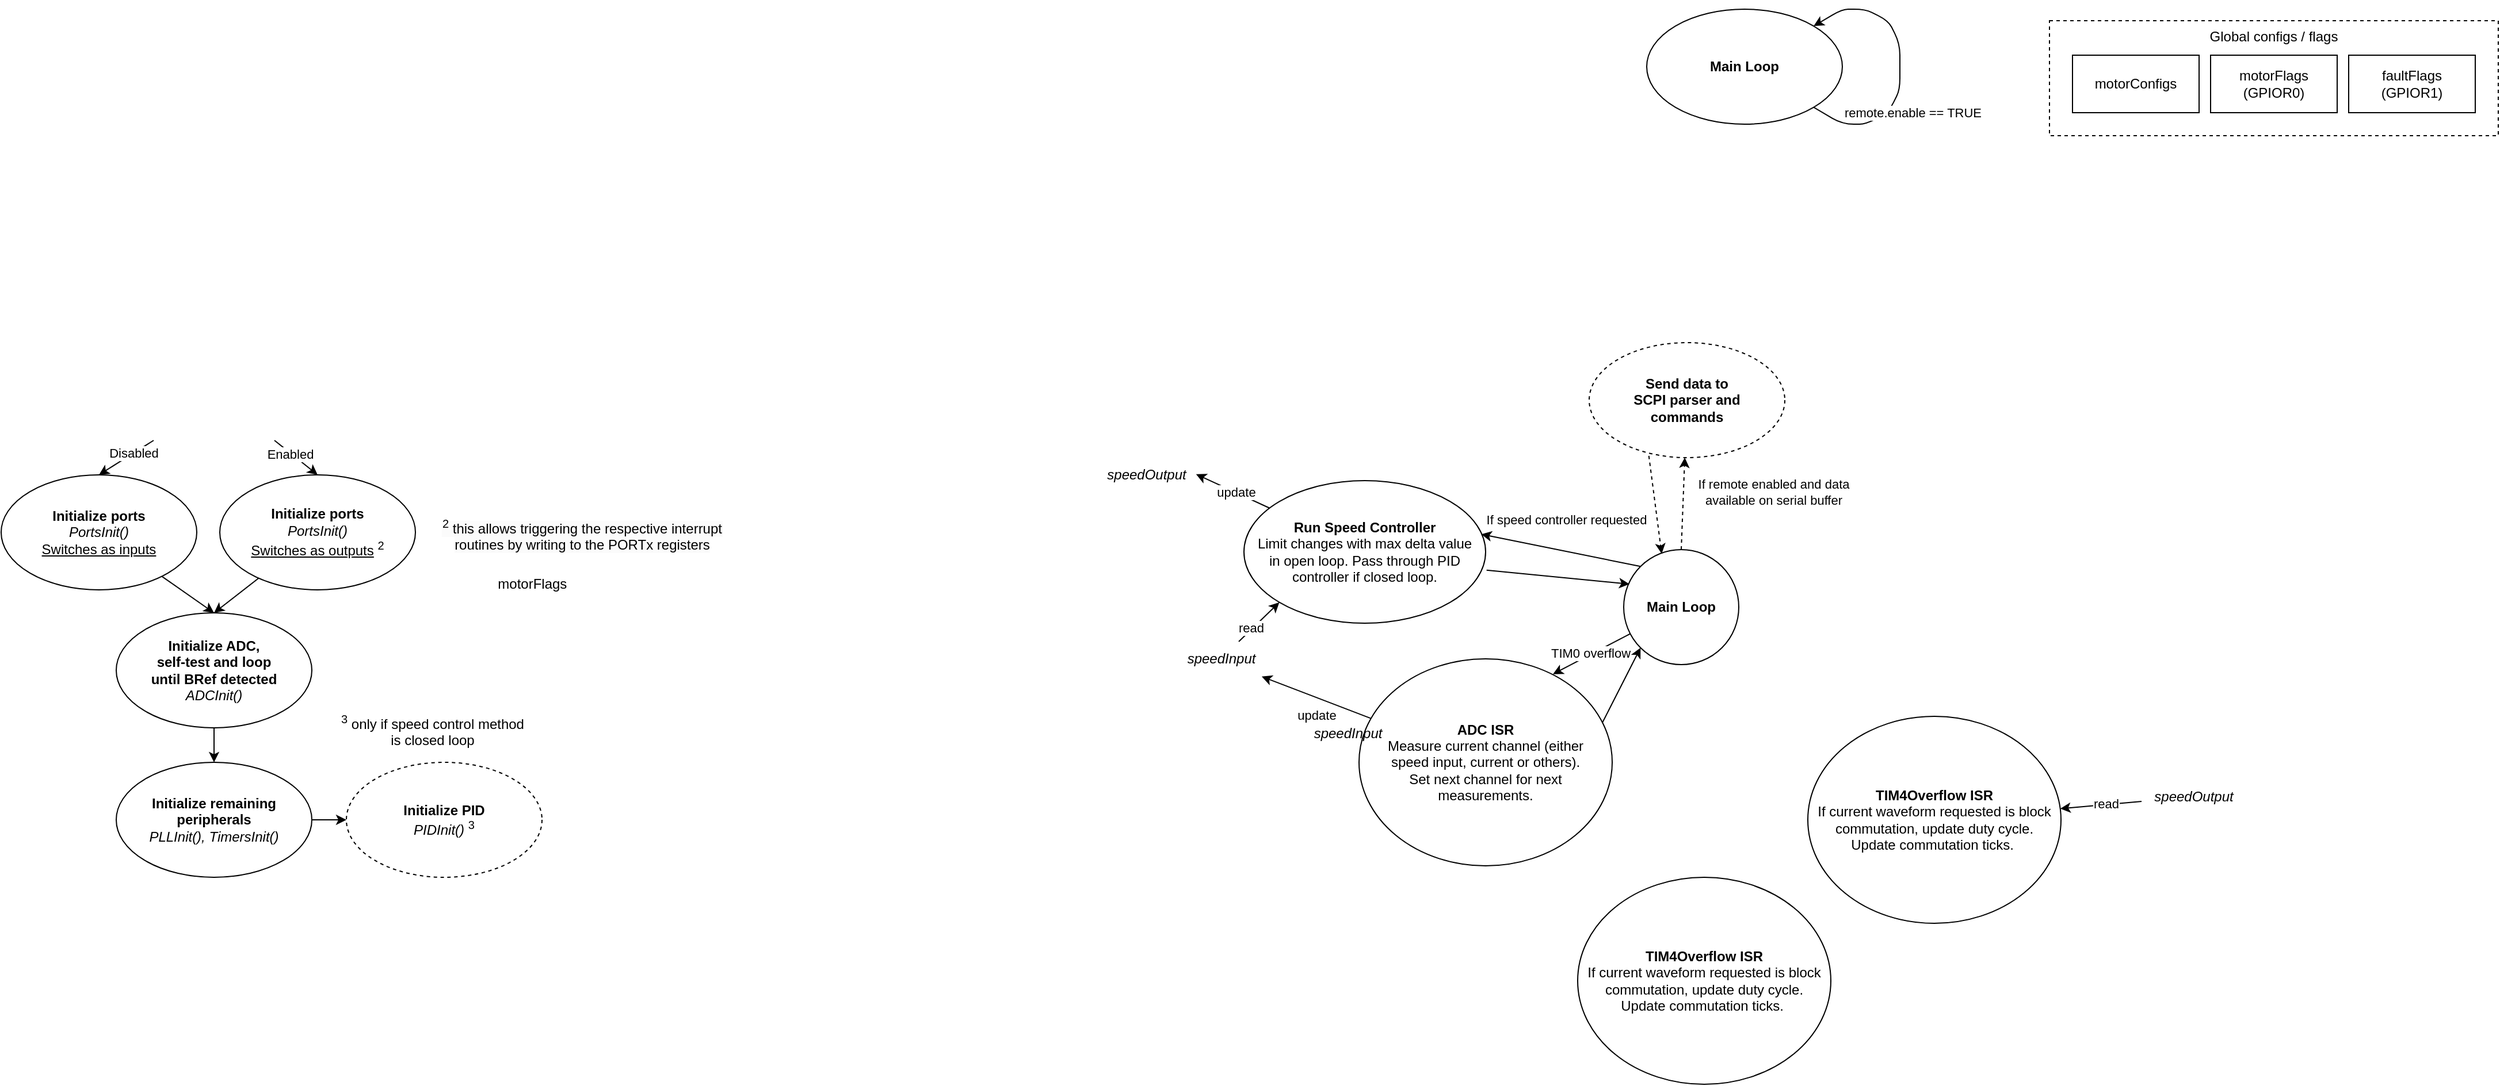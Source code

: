 <mxfile>
    <diagram id="hs6UDYdS59wV-6m-uYcL" name="Page-1">
        <mxGraphModel dx="2503" dy="1474" grid="1" gridSize="10" guides="1" tooltips="1" connect="1" arrows="1" fold="1" page="1" pageScale="1" pageWidth="1169" pageHeight="827" math="0" shadow="0">
            <root>
                <mxCell id="0"/>
                <mxCell id="1" parent="0"/>
                <mxCell id="51" value="" style="edgeStyle=none;jumpStyle=arc;html=1;targetPerimeterSpacing=0;" parent="1" source="10" target="49" edge="1">
                    <mxGeometry relative="1" as="geometry"/>
                </mxCell>
                <mxCell id="10" value="&lt;b style=&quot;border-color: var(--border-color);&quot;&gt;Initialize ADC, &lt;br&gt;self-test and loop &lt;br&gt;until BRef detected&lt;br style=&quot;border-color: var(--border-color);&quot;&gt;&lt;/b&gt;&lt;span style=&quot;border-color: var(--border-color); background-color: initial;&quot;&gt;&lt;i style=&quot;border-color: var(--border-color);&quot;&gt;ADCInit()&lt;br style=&quot;border-color: var(--border-color);&quot;&gt;&lt;/i&gt;&lt;/span&gt;" style="ellipse;whiteSpace=wrap;html=1;" parent="1" vertex="1">
                    <mxGeometry x="-950" y="455" width="170" height="100" as="geometry"/>
                </mxCell>
                <mxCell id="18" value="&lt;b&gt;Initialize PID&lt;br&gt;&lt;/b&gt;&lt;i&gt;PIDInit() &lt;/i&gt;&lt;sup&gt;3&lt;/sup&gt;" style="ellipse;whiteSpace=wrap;html=1;dashed=1;" parent="1" vertex="1">
                    <mxGeometry x="-750" y="585" width="170" height="100" as="geometry"/>
                </mxCell>
                <mxCell id="28" value="" style="group" parent="1" vertex="1" connectable="0">
                    <mxGeometry x="730" y="-50" width="390" height="90" as="geometry"/>
                </mxCell>
                <mxCell id="7" value="Global configs / flags" style="rounded=0;whiteSpace=wrap;html=1;dashed=1;verticalAlign=top;" parent="28" vertex="1">
                    <mxGeometry y="-10" width="390" height="100" as="geometry"/>
                </mxCell>
                <mxCell id="3" value="motorConfigs" style="rounded=0;whiteSpace=wrap;html=1;" parent="28" vertex="1">
                    <mxGeometry x="20" y="20" width="110" height="50" as="geometry"/>
                </mxCell>
                <mxCell id="4" value="motorFlags&lt;br&gt;(GPIOR0)" style="rounded=0;whiteSpace=wrap;html=1;" parent="28" vertex="1">
                    <mxGeometry x="140" y="20" width="110" height="50" as="geometry"/>
                </mxCell>
                <mxCell id="5" value="faultFlags&lt;br&gt;(GPIOR1)" style="rounded=0;whiteSpace=wrap;html=1;" parent="28" vertex="1">
                    <mxGeometry x="260" y="20" width="110" height="50" as="geometry"/>
                </mxCell>
                <mxCell id="47" style="edgeStyle=none;jumpStyle=arc;html=1;entryX=0.5;entryY=0;entryDx=0;entryDy=0;targetPerimeterSpacing=0;" parent="1" source="40" target="10" edge="1">
                    <mxGeometry relative="1" as="geometry"/>
                </mxCell>
                <mxCell id="40" value="&lt;b&gt;Initialize ports&lt;br&gt;&lt;/b&gt;&lt;span style=&quot;background-color: initial;&quot;&gt;&lt;i&gt;PortsInit()&lt;/i&gt;&lt;br&gt;&lt;u style=&quot;&quot;&gt;Switches as inputs&lt;/u&gt;&lt;br&gt;&lt;/span&gt;" style="ellipse;whiteSpace=wrap;html=1;" parent="1" vertex="1">
                    <mxGeometry x="-1050" y="335" width="170" height="100" as="geometry"/>
                </mxCell>
                <mxCell id="45" style="edgeStyle=none;jumpStyle=arc;html=1;exitX=1;exitY=1;exitDx=0;exitDy=0;entryX=0.5;entryY=0;entryDx=0;entryDy=0;targetPerimeterSpacing=0;" parent="1" target="44" edge="1">
                    <mxGeometry relative="1" as="geometry">
                        <mxPoint x="-812.5" y="305" as="sourcePoint"/>
                    </mxGeometry>
                </mxCell>
                <mxCell id="58" value="Enabled" style="edgeLabel;html=1;align=center;verticalAlign=middle;resizable=0;points=[];" parent="45" vertex="1" connectable="0">
                    <mxGeometry x="-0.281" y="-1" relative="1" as="geometry">
                        <mxPoint as="offset"/>
                    </mxGeometry>
                </mxCell>
                <mxCell id="46" style="edgeStyle=none;jumpStyle=arc;html=1;exitX=0;exitY=1;exitDx=0;exitDy=0;entryX=0.5;entryY=0;entryDx=0;entryDy=0;targetPerimeterSpacing=0;" parent="1" target="40" edge="1">
                    <mxGeometry relative="1" as="geometry">
                        <mxPoint x="-917.5" y="305" as="sourcePoint"/>
                    </mxGeometry>
                </mxCell>
                <mxCell id="60" value="Disabled" style="edgeLabel;html=1;align=center;verticalAlign=middle;resizable=0;points=[];" parent="46" vertex="1" connectable="0">
                    <mxGeometry x="-0.25" relative="1" as="geometry">
                        <mxPoint as="offset"/>
                    </mxGeometry>
                </mxCell>
                <mxCell id="48" style="edgeStyle=none;jumpStyle=arc;html=1;entryX=0.5;entryY=0;entryDx=0;entryDy=0;targetPerimeterSpacing=0;" parent="1" source="44" target="10" edge="1">
                    <mxGeometry relative="1" as="geometry"/>
                </mxCell>
                <mxCell id="44" value="&lt;b&gt;Initialize ports&lt;br&gt;&lt;/b&gt;&lt;span style=&quot;background-color: initial;&quot;&gt;&lt;i&gt;PortsInit()&lt;/i&gt;&lt;br&gt;&lt;u style=&quot;&quot;&gt;Switches as outputs&lt;/u&gt;&amp;nbsp;&lt;sup&gt;2&lt;/sup&gt;&lt;br&gt;&lt;/span&gt;" style="ellipse;whiteSpace=wrap;html=1;" parent="1" vertex="1">
                    <mxGeometry x="-860" y="335" width="170" height="100" as="geometry"/>
                </mxCell>
                <mxCell id="56" value="" style="edgeStyle=none;jumpStyle=arc;html=1;targetPerimeterSpacing=0;" parent="1" source="49" target="18" edge="1">
                    <mxGeometry relative="1" as="geometry"/>
                </mxCell>
                <mxCell id="49" value="&lt;b style=&quot;border-color: var(--border-color);&quot;&gt;Initialize remaining peripherals&lt;br style=&quot;border-color: var(--border-color);&quot;&gt;&lt;/b&gt;&lt;i style=&quot;border-color: var(--border-color);&quot;&gt;PLLInit(), T&lt;/i&gt;&lt;i style=&quot;border-color: var(--border-color); background-color: initial;&quot;&gt;imersInit()&lt;/i&gt;&lt;i&gt;&lt;span style=&quot;background-color: initial;&quot;&gt;&lt;br&gt;&lt;/span&gt;&lt;/i&gt;" style="ellipse;whiteSpace=wrap;html=1;" parent="1" vertex="1">
                    <mxGeometry x="-950" y="585" width="170" height="100" as="geometry"/>
                </mxCell>
                <mxCell id="66" value="&amp;nbsp;motorFlags" style="text;html=1;strokeColor=none;fillColor=none;align=center;verticalAlign=middle;whiteSpace=wrap;rounded=0;spacingLeft=8;spacing=8;spacingRight=8;" parent="1" vertex="1">
                    <mxGeometry x="-630" y="415" width="80" height="30" as="geometry"/>
                </mxCell>
                <mxCell id="79" value="&lt;span style=&quot;color: rgb(0, 0, 0); font-family: Helvetica; font-size: 12px; font-style: normal; font-variant-ligatures: normal; font-variant-caps: normal; font-weight: 400; letter-spacing: normal; orphans: 2; text-indent: 0px; text-transform: none; widows: 2; word-spacing: 0px; -webkit-text-stroke-width: 0px; background-color: rgb(251, 251, 251); text-decoration-thickness: initial; text-decoration-style: initial; text-decoration-color: initial; float: none; display: inline !important;&quot;&gt;&lt;sup&gt;2&lt;/sup&gt; this allows triggering the respective interrupt routines by writing to the PORTx registers&lt;/span&gt;" style="text;whiteSpace=wrap;html=1;align=center;" parent="1" vertex="1">
                    <mxGeometry x="-680" y="365" width="270" height="40" as="geometry"/>
                </mxCell>
                <mxCell id="81" value="&lt;sup&gt;3&lt;/sup&gt; only if speed control method&lt;br style=&quot;border-color: var(--border-color);&quot;&gt;is closed loop" style="text;whiteSpace=wrap;html=1;align=center;" parent="1" vertex="1">
                    <mxGeometry x="-760" y="535" width="170" height="40" as="geometry"/>
                </mxCell>
                <mxCell id="88" value="&lt;b&gt;Main Loop&lt;/b&gt;" style="ellipse;whiteSpace=wrap;html=1;" vertex="1" parent="1">
                    <mxGeometry x="380" y="-70" width="170" height="100" as="geometry"/>
                </mxCell>
                <mxCell id="89" style="edgeStyle=none;html=1;exitX=1;exitY=1;exitDx=0;exitDy=0;entryX=1;entryY=0;entryDx=0;entryDy=0;" edge="1" parent="1" source="88" target="88">
                    <mxGeometry relative="1" as="geometry">
                        <Array as="points">
                            <mxPoint x="550" y="30"/>
                            <mxPoint x="570" y="30"/>
                            <mxPoint x="590" y="20"/>
                            <mxPoint x="600"/>
                            <mxPoint x="600" y="-40"/>
                            <mxPoint x="590" y="-60"/>
                            <mxPoint x="570" y="-70"/>
                            <mxPoint x="550" y="-70"/>
                        </Array>
                    </mxGeometry>
                </mxCell>
                <mxCell id="90" value="remote.enable == TRUE" style="edgeLabel;html=1;align=center;verticalAlign=middle;resizable=0;points=[];" vertex="1" connectable="0" parent="89">
                    <mxGeometry x="-0.617" relative="1" as="geometry">
                        <mxPoint x="46" y="-10" as="offset"/>
                    </mxGeometry>
                </mxCell>
                <mxCell id="113" style="html=1;exitX=0.5;exitY=0;exitDx=0;exitDy=0;dashed=1;" edge="1" parent="1" source="115" target="118">
                    <mxGeometry relative="1" as="geometry"/>
                </mxCell>
                <mxCell id="114" value="If remote enabled and data &lt;br&gt;available on serial buffer" style="edgeLabel;html=1;align=center;verticalAlign=middle;resizable=0;points=[];" vertex="1" connectable="0" parent="113">
                    <mxGeometry x="0.151" relative="1" as="geometry">
                        <mxPoint x="78" y="-4" as="offset"/>
                    </mxGeometry>
                </mxCell>
                <mxCell id="135" style="edgeStyle=none;html=1;startArrow=none;startFill=0;entryX=0.766;entryY=0.074;entryDx=0;entryDy=0;entryPerimeter=0;" edge="1" parent="1" source="115" target="133">
                    <mxGeometry relative="1" as="geometry"/>
                </mxCell>
                <mxCell id="136" value="TIM0 overflow" style="edgeLabel;html=1;align=center;verticalAlign=middle;resizable=0;points=[];" vertex="1" connectable="0" parent="135">
                    <mxGeometry x="-0.39" relative="1" as="geometry">
                        <mxPoint x="-15" y="6" as="offset"/>
                    </mxGeometry>
                </mxCell>
                <mxCell id="115" value="&lt;b&gt;Main Loop&lt;/b&gt;" style="ellipse;whiteSpace=wrap;html=1;" vertex="1" parent="1">
                    <mxGeometry x="360" y="400" width="100" height="100" as="geometry"/>
                </mxCell>
                <mxCell id="116" style="html=1;exitX=0.305;exitY=0.984;exitDx=0;exitDy=0;entryX=0.33;entryY=0.036;entryDx=0;entryDy=0;dashed=1;entryPerimeter=0;exitPerimeter=0;" edge="1" parent="1" source="118" target="115">
                    <mxGeometry relative="1" as="geometry"/>
                </mxCell>
                <mxCell id="118" value="&lt;span style=&quot;background-color: initial;&quot;&gt;&lt;b&gt;Send data to &lt;br&gt;SCPI parser and&lt;/b&gt;&lt;/span&gt;&lt;b style=&quot;border-color: var(--border-color);&quot;&gt;&lt;br style=&quot;border-color: var(--border-color);&quot;&gt;commands&lt;/b&gt;&lt;span style=&quot;background-color: initial;&quot;&gt;&lt;br&gt;&lt;/span&gt;" style="ellipse;whiteSpace=wrap;html=1;dashed=1;" vertex="1" parent="1">
                    <mxGeometry x="330" y="220" width="170" height="100" as="geometry"/>
                </mxCell>
                <mxCell id="120" style="html=1;exitX=1.004;exitY=0.628;exitDx=0;exitDy=0;startArrow=none;startFill=0;entryX=0.05;entryY=0.3;entryDx=0;entryDy=0;exitPerimeter=0;entryPerimeter=0;" edge="1" parent="1" source="121" target="115">
                    <mxGeometry relative="1" as="geometry">
                        <mxPoint x="330" y="520" as="targetPoint"/>
                    </mxGeometry>
                </mxCell>
                <mxCell id="145" style="edgeStyle=none;html=1;entryX=0.982;entryY=0.48;entryDx=0;entryDy=0;entryPerimeter=0;startArrow=none;startFill=0;" edge="1" parent="1" source="121" target="144">
                    <mxGeometry relative="1" as="geometry"/>
                </mxCell>
                <mxCell id="146" value="update" style="edgeLabel;html=1;align=center;verticalAlign=middle;resizable=0;points=[];" vertex="1" connectable="0" parent="145">
                    <mxGeometry x="-0.416" relative="1" as="geometry">
                        <mxPoint x="-11" y="-6" as="offset"/>
                    </mxGeometry>
                </mxCell>
                <mxCell id="121" value="&lt;span style=&quot;background-color: initial;&quot;&gt;&lt;b&gt;Run Speed Controller&lt;br&gt;&lt;/b&gt;Limit changes with max delta value &lt;br&gt;in open loop. Pass through PID controller if closed loop.&lt;br&gt;&lt;/span&gt;" style="ellipse;whiteSpace=wrap;html=1;" vertex="1" parent="1">
                    <mxGeometry x="30" y="340" width="210" height="124" as="geometry"/>
                </mxCell>
                <mxCell id="122" style="html=1;exitX=0;exitY=0;exitDx=0;exitDy=0;entryX=0.982;entryY=0.376;entryDx=0;entryDy=0;startArrow=none;startFill=0;entryPerimeter=0;" edge="1" parent="1" source="115" target="121">
                    <mxGeometry relative="1" as="geometry">
                        <mxPoint x="335.104" y="505.355" as="sourcePoint"/>
                        <mxPoint x="424.896" y="505.355" as="targetPoint"/>
                    </mxGeometry>
                </mxCell>
                <mxCell id="123" value="&lt;span style=&quot;color: rgba(0, 0, 0, 0); font-family: monospace; font-size: 0px; text-align: start; background-color: rgb(251, 251, 251);&quot;&gt;%3CmxGraphModel%3E%3Croot%3E%3CmxCell%20id%3D%220%22%2F%3E%3CmxCell%20id%3D%221%22%20parent%3D%220%22%2F%3E%3CmxCell%20id%3D%222%22%20value%3D%22remote.enable%20%3D%3D%20TRUE%22%20style%3D%22edgeLabel%3Bhtml%3D1%3Balign%3Dcenter%3BverticalAlign%3Dmiddle%3Bresizable%3D0%3Bpoints%3D%5B%5D%3B%22%20vertex%3D%221%22%20connectable%3D%220%22%20parent%3D%221%22%3E%3CmxGeometry%20x%3D%22370.439%22%20y%3D%22240%22%20as%3D%22geometry%22%2F%3E%3C%2FmxCell%3E%3C%2Froot%3E%3C%2FmxGraphModel%3ESpeedCon&lt;/span&gt;" style="edgeLabel;html=1;align=center;verticalAlign=middle;resizable=0;points=[];" vertex="1" connectable="0" parent="122">
                    <mxGeometry x="0.348" y="3" relative="1" as="geometry">
                        <mxPoint as="offset"/>
                    </mxGeometry>
                </mxCell>
                <mxCell id="124" value="If speed controller requested" style="edgeLabel;html=1;align=center;verticalAlign=middle;resizable=0;points=[];" vertex="1" connectable="0" parent="122">
                    <mxGeometry x="-0.239" relative="1" as="geometry">
                        <mxPoint x="-12" y="-30" as="offset"/>
                    </mxGeometry>
                </mxCell>
                <mxCell id="132" style="edgeStyle=none;html=1;entryX=0;entryY=1;entryDx=0;entryDy=0;startArrow=none;startFill=0;" edge="1" parent="1" source="131" target="121">
                    <mxGeometry relative="1" as="geometry"/>
                </mxCell>
                <mxCell id="140" value="read" style="edgeLabel;html=1;align=center;verticalAlign=middle;resizable=0;points=[];" vertex="1" connectable="0" parent="132">
                    <mxGeometry x="-0.456" y="-1" relative="1" as="geometry">
                        <mxPoint y="-4" as="offset"/>
                    </mxGeometry>
                </mxCell>
                <mxCell id="131" value="&lt;span style=&quot;border-color: var(--border-color);&quot;&gt;&lt;i style=&quot;&quot;&gt;speedInput&lt;/i&gt;&lt;/span&gt;" style="text;html=1;align=center;verticalAlign=middle;resizable=0;points=[];autosize=1;strokeColor=none;fillColor=none;dashed=1;" vertex="1" parent="1">
                    <mxGeometry x="-30" y="480" width="80" height="30" as="geometry"/>
                </mxCell>
                <mxCell id="138" style="edgeStyle=none;html=1;startArrow=none;startFill=0;entryX=0.943;entryY=1.013;entryDx=0;entryDy=0;entryPerimeter=0;" edge="1" parent="1" source="133" target="131">
                    <mxGeometry relative="1" as="geometry">
                        <mxPoint x="45" y="555.957" as="targetPoint"/>
                    </mxGeometry>
                </mxCell>
                <mxCell id="139" value="update" style="edgeLabel;html=1;align=center;verticalAlign=middle;resizable=0;points=[];" vertex="1" connectable="0" parent="138">
                    <mxGeometry x="-0.376" y="1" relative="1" as="geometry">
                        <mxPoint x="-18" y="7" as="offset"/>
                    </mxGeometry>
                </mxCell>
                <mxCell id="141" style="edgeStyle=none;html=1;exitX=0.959;exitY=0.314;exitDx=0;exitDy=0;entryX=0;entryY=1;entryDx=0;entryDy=0;startArrow=none;startFill=0;exitPerimeter=0;" edge="1" parent="1" source="133" target="115">
                    <mxGeometry relative="1" as="geometry"/>
                </mxCell>
                <mxCell id="133" value="&lt;span style=&quot;background-color: initial;&quot;&gt;&lt;b&gt;ADC ISR&lt;br&gt;&lt;/b&gt;Measure current channel (either &lt;br&gt;speed input, current or others).&lt;br&gt;Set next channel for next measurements.&lt;br&gt;&lt;/span&gt;" style="ellipse;whiteSpace=wrap;html=1;" vertex="1" parent="1">
                    <mxGeometry x="130" y="495" width="220" height="180" as="geometry"/>
                </mxCell>
                <mxCell id="142" value="&lt;span style=&quot;border-color: var(--border-color);&quot;&gt;&lt;i style=&quot;&quot;&gt;speedInput&lt;/i&gt;&lt;/span&gt;" style="text;html=1;align=center;verticalAlign=middle;resizable=0;points=[];autosize=1;strokeColor=none;fillColor=none;dashed=1;" vertex="1" parent="1">
                    <mxGeometry x="80" y="545" width="80" height="30" as="geometry"/>
                </mxCell>
                <mxCell id="143" value="&lt;span style=&quot;background-color: initial;&quot;&gt;&lt;b&gt;TIM4Overflow ISR&lt;br&gt;&lt;/b&gt;If current waveform requested is block commutation, update duty cycle.&lt;br&gt;Update commutation ticks.&amp;nbsp;&lt;br&gt;&lt;/span&gt;" style="ellipse;whiteSpace=wrap;html=1;" vertex="1" parent="1">
                    <mxGeometry x="520" y="545" width="220" height="180" as="geometry"/>
                </mxCell>
                <mxCell id="144" value="&lt;span style=&quot;border-color: var(--border-color);&quot;&gt;&lt;i style=&quot;&quot;&gt;speedOutput&lt;/i&gt;&lt;/span&gt;" style="text;html=1;align=center;verticalAlign=middle;resizable=0;points=[];autosize=1;strokeColor=none;fillColor=none;dashed=1;" vertex="1" parent="1">
                    <mxGeometry x="-100" y="320" width="90" height="30" as="geometry"/>
                </mxCell>
                <mxCell id="148" style="edgeStyle=none;html=1;startArrow=none;startFill=0;" edge="1" parent="1" source="147" target="143">
                    <mxGeometry relative="1" as="geometry"/>
                </mxCell>
                <mxCell id="149" value="read" style="edgeLabel;html=1;align=center;verticalAlign=middle;resizable=0;points=[];" vertex="1" connectable="0" parent="148">
                    <mxGeometry x="0.328" y="4" relative="1" as="geometry">
                        <mxPoint x="15" y="-6" as="offset"/>
                    </mxGeometry>
                </mxCell>
                <mxCell id="147" value="&lt;span style=&quot;border-color: var(--border-color);&quot;&gt;&lt;i style=&quot;&quot;&gt;speedOutput&lt;/i&gt;&lt;/span&gt;" style="text;html=1;align=center;verticalAlign=middle;resizable=0;points=[];autosize=1;strokeColor=none;fillColor=none;dashed=1;" vertex="1" parent="1">
                    <mxGeometry x="810" y="600" width="90" height="30" as="geometry"/>
                </mxCell>
                <mxCell id="150" value="&lt;span style=&quot;background-color: initial;&quot;&gt;&lt;b&gt;TIM4Overflow ISR&lt;br&gt;&lt;/b&gt;If current waveform requested is block commutation, update duty cycle.&lt;br&gt;Update commutation ticks.&amp;nbsp;&lt;br&gt;&lt;/span&gt;" style="ellipse;whiteSpace=wrap;html=1;" vertex="1" parent="1">
                    <mxGeometry x="320" y="685" width="220" height="180" as="geometry"/>
                </mxCell>
            </root>
        </mxGraphModel>
    </diagram>
</mxfile>